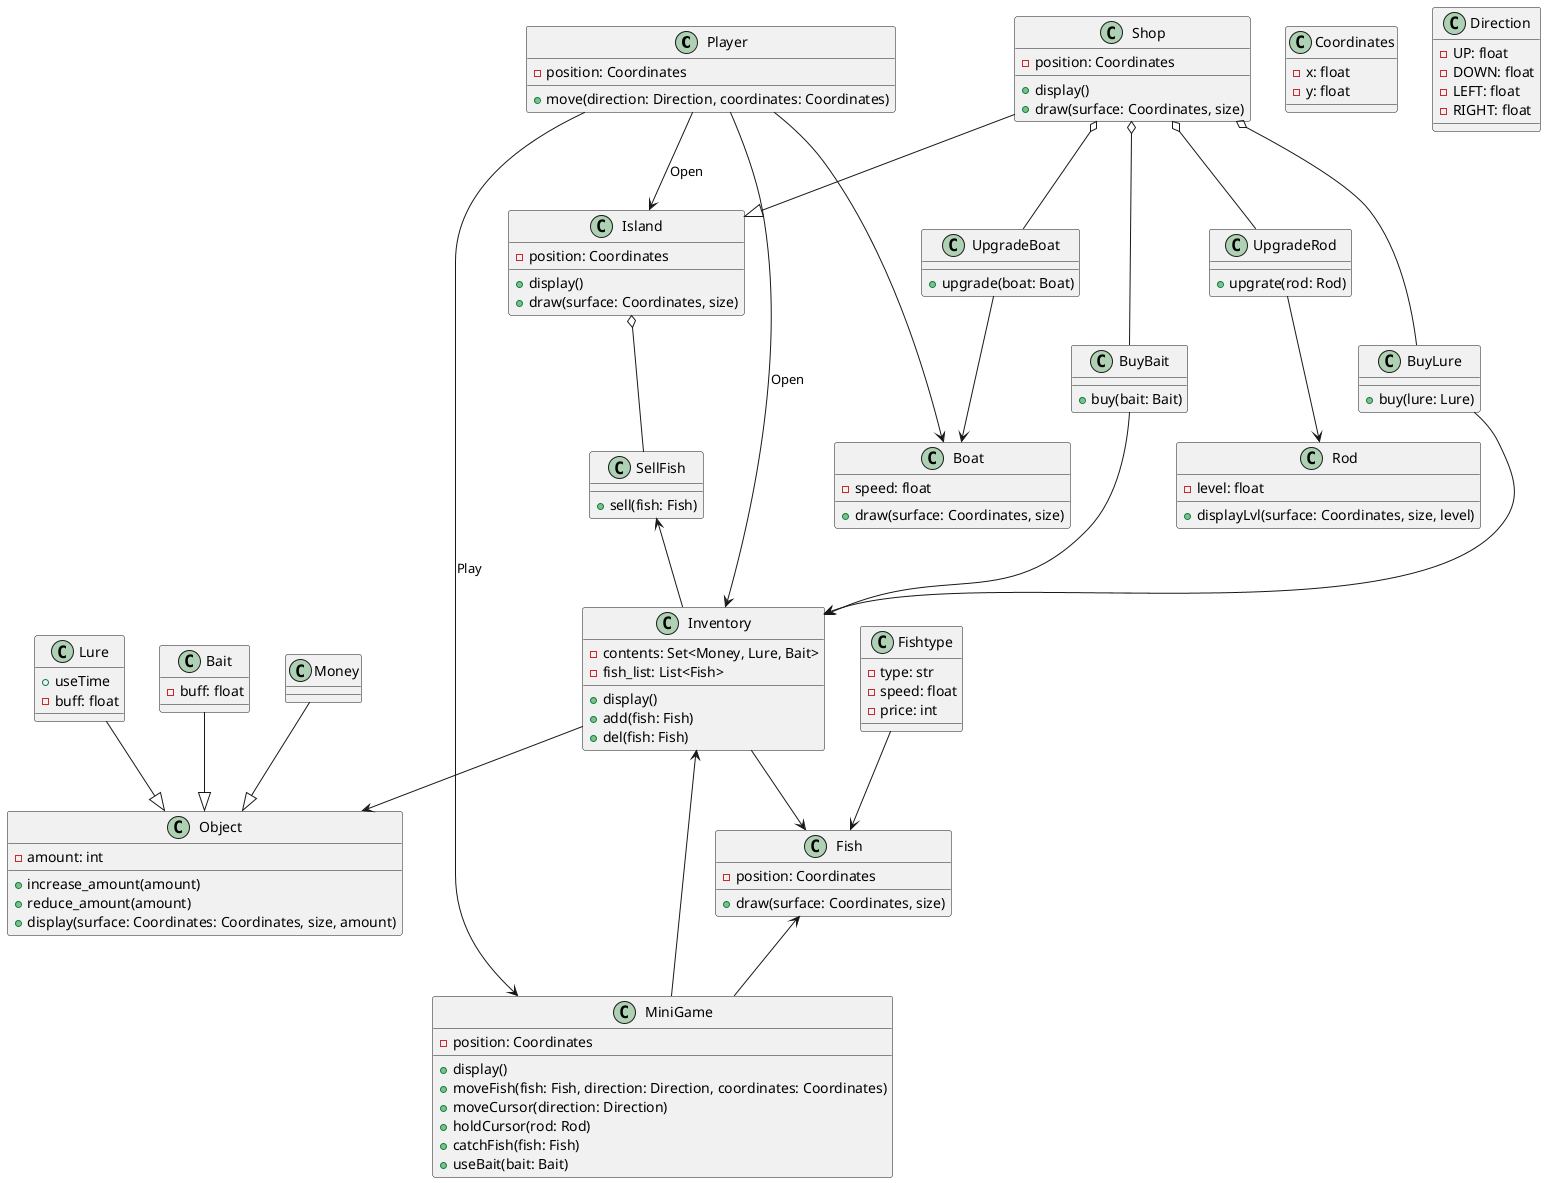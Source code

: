 @startuml Диаграмма классов

class Player {
    -position: Coordinates
    +move(direction: Direction, coordinates: Coordinates)
}

class Inventory {
    +display()
    -contents: Set<Money, Lure, Bait>
    -fish_list: List<Fish>
    +add(fish: Fish)
    +del(fish: Fish)
}

class Object {
    - amount: int
    + increase_amount(amount)
    + reduce_amount(amount)
    + display(surface: Coordinates: Coordinates, size, amount)
}

class Money {}

class Fish {
    -position: Coordinates
    +draw(surface: Coordinates, size)
}
class Fishtype {
    -type: str
    -speed: float
    -price: int
}

class Lure {
    +useTime
    -buff: float
}

class Bait {
    -buff: float
}

class Coordinates {
    -x: float
    -y: float
}

class Direction {
    -UP: float
    -DOWN: float
    -LEFT: float
    -RIGHT: float
}

class Boat {
    -speed: float
    +draw(surface: Coordinates, size)
}

class Rod {
    -level: float
    +displayLvl(surface: Coordinates, size, level)
}

class MiniGame {
    -position: Coordinates
    +display()
    +moveFish(fish: Fish, direction: Direction, coordinates: Coordinates)
    +moveCursor(direction: Direction)
    +holdCursor(rod: Rod)
    +catchFish(fish: Fish)
    +useBait(bait: Bait)
}

class Shop {
    -position: Coordinates
    +display()
    +draw(surface: Coordinates, size)
}

class Island {
    -position: Coordinates
    +display()
    +draw(surface: Coordinates, size)
}

class SellFish {
    +sell(fish: Fish)
}

class UpgradeBoat {
    +upgrade(boat: Boat)
}

class UpgradeRod {
    +upgrate(rod: Rod)
}

class BuyBait {
    +buy(bait: Bait)
}

class BuyLure {
    +buy(lure: Lure)
}



Player -> Inventory : Open
Inventory --> Object
Inventory --> Fish
Lure --|> Object
Bait --|> Object
Money --|> Object
Fish <-- MiniGame
Player --> Boat
Player ---> MiniGame : Play
MiniGame --> Inventory 
Player --> Island : Open
Fishtype --> Fish
BuyBait --> Inventory
BuyLure --> Inventory
SellFish <-- Inventory
UpgradeBoat --> Boat
UpgradeRod --> Rod
Shop o-- UpgradeBoat
Shop o-- UpgradeRod
Shop o-- BuyBait
Shop o-- BuyLure
Shop --|> Island
Island o-- SellFish

@enduml